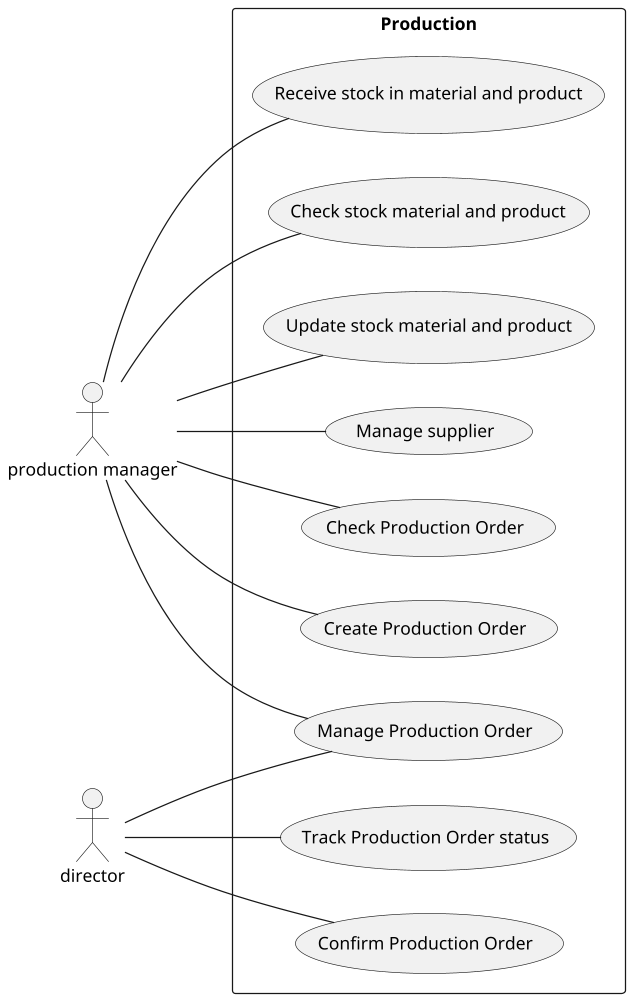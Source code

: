 @startuml sample

left to right direction
scale 1000 width
scale 1000 height

actor "production planner" as pm
actor "production manager" as pm
actor "director" as di

rectangle Production {
  usecase "Track Production Order status" as UC0
  usecase "Manage Production Order" as UC1
  usecase "Manage supplier" as UC2
  usecase "Check Production Order" as UC3
  usecase "Create Production Order" as UC4
  usecase "Confirm Production Order" as UC5
  usecase "Receive stock in material and product" as UC6
  usecase "Check stock material and product" as UC7
  usecase "Update stock material and product" as UC8
  }
di -- UC0
di -- UC1
di -- UC5
pm -- UC1
pm -- UC2
pm -- UC3
pm -- UC4
pm -- UC6
pm -- UC7
pm -- UC8


@enduml